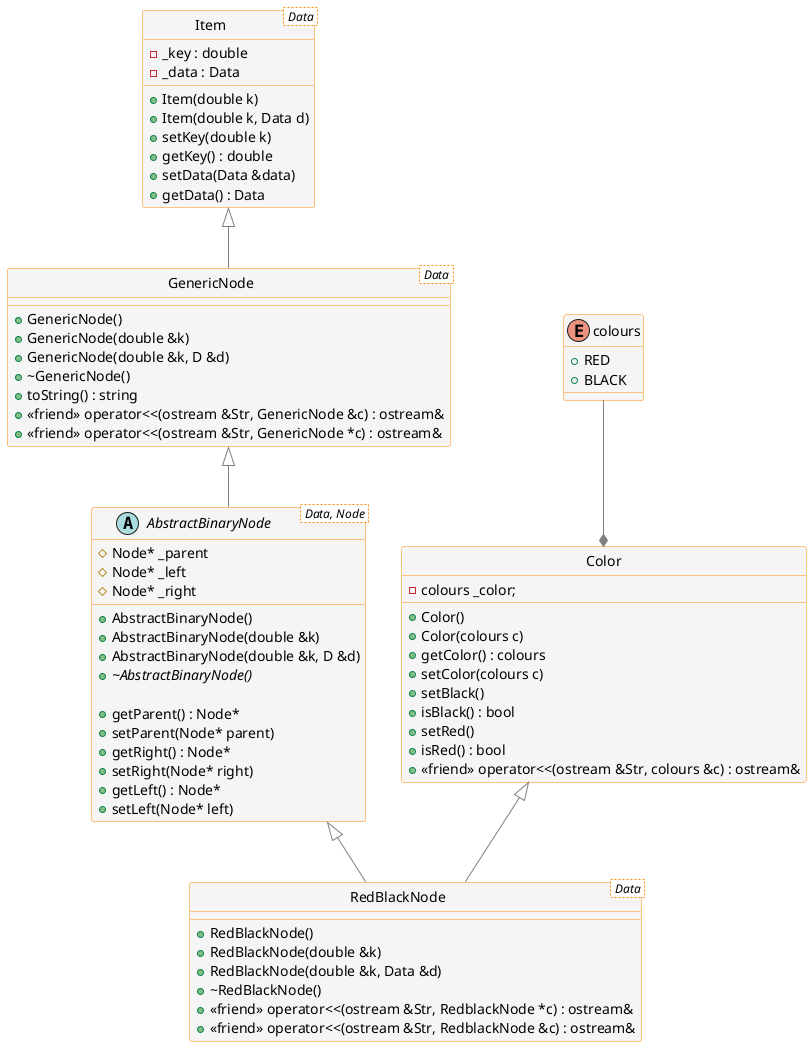 @startuml nodes.puml

skinparam class {
	BackgroundColor WhiteSmoke
	ArrowColor Grey
	BorderColor DarkOrange
}
hide class circle

class Item < Data > {
  {field} - _key : double
  {field} - _data : Data

  + Item(double k)
  + Item(double k, Data d)
  + setKey(double k)
  + getKey() : double
  + setData(Data &data)
  + getData() : Data
}

class GenericNode < Data > {
  + GenericNode()
  + GenericNode(double &k)
  + GenericNode(double &k, D &d)
  + ~GenericNode()
  + toString() : string
  + <<friend>> operator<<(ostream &Str, GenericNode &c) : ostream&    
  + <<friend>> operator<<(ostream &Str, GenericNode *c) : ostream&
}

abstract AbstractBinaryNode < Data, Node > {
  {field} # Node* _parent
  {field} # Node* _left
  {field} # Node* _right

  + AbstractBinaryNode()
  + AbstractBinaryNode(double &k)
  + AbstractBinaryNode(double &k, D &d)
  {abstract} + ~AbstractBinaryNode()

  + getParent() : Node*
  + setParent(Node* parent)
  + getRight() : Node*
  + setRight(Node* right)
  + getLeft() : Node*
  + setLeft(Node* left)
}

class RedBlackNode < Data > {
  + RedBlackNode()
  + RedBlackNode(double &k)
  + RedBlackNode(double &k, Data &d)
  + ~RedBlackNode()
  + <<friend>> operator<<(ostream &Str, RedblackNode *c) : ostream&
  + <<friend>> operator<<(ostream &Str, RedblackNode &c) : ostream&
}

class Color {
  {field} - colours _color;
  + Color()
  + Color(colours c)
  + getColor() : colours 
  + setColor(colours c)
  + setBlack()
  + isBlack() : bool
  + setRed()
  + isRed() : bool
  + <<friend>> operator<<(ostream &Str, colours &c) : ostream&
}

enum colours{
  + RED 
  + BLACK
}

Item <|-down- GenericNode
GenericNode <|-- AbstractBinaryNode
AbstractBinaryNode <|-- RedBlackNode
colours --* Color
Color <|-- RedBlackNode
@enduml
